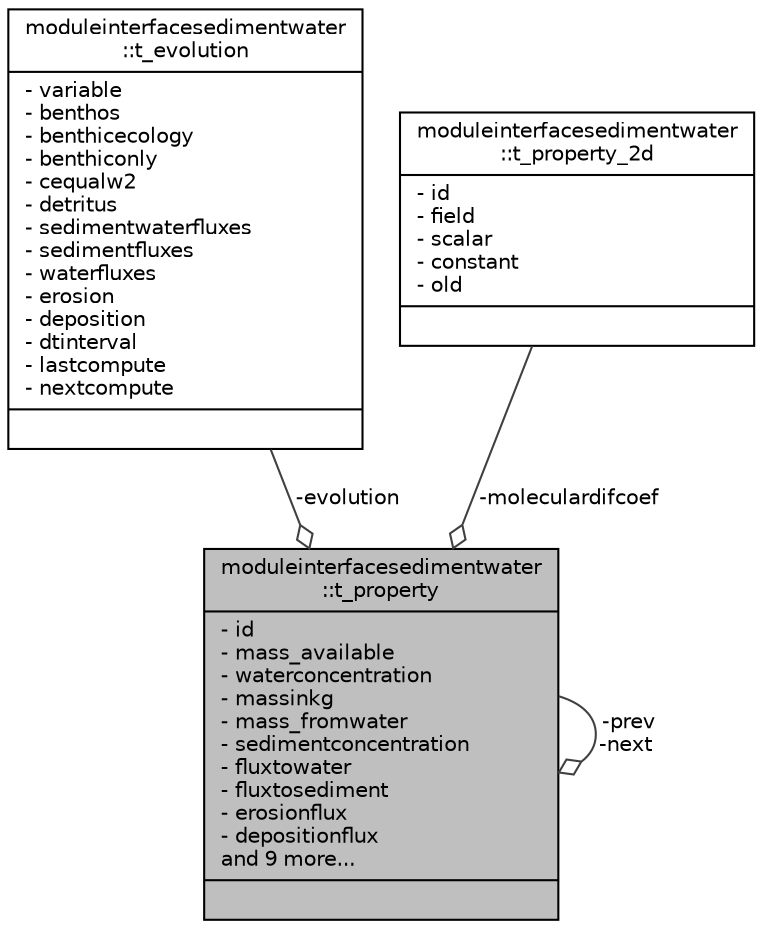 digraph "moduleinterfacesedimentwater::t_property"
{
 // LATEX_PDF_SIZE
  edge [fontname="Helvetica",fontsize="10",labelfontname="Helvetica",labelfontsize="10"];
  node [fontname="Helvetica",fontsize="10",shape=record];
  Node1 [label="{moduleinterfacesedimentwater\l::t_property\n|- id\l- mass_available\l- waterconcentration\l- massinkg\l- mass_fromwater\l- sedimentconcentration\l- fluxtowater\l- fluxtosediment\l- erosionflux\l- depositionflux\land 9 more...\l|}",height=0.2,width=0.4,color="black", fillcolor="grey75", style="filled", fontcolor="black",tooltip=" "];
  Node2 -> Node1 [color="grey25",fontsize="10",style="solid",label=" -evolution" ,arrowhead="odiamond",fontname="Helvetica"];
  Node2 [label="{moduleinterfacesedimentwater\l::t_evolution\n|- variable\l- benthos\l- benthicecology\l- benthiconly\l- cequalw2\l- detritus\l- sedimentwaterfluxes\l- sedimentfluxes\l- waterfluxes\l- erosion\l- deposition\l- dtinterval\l- lastcompute\l- nextcompute\l|}",height=0.2,width=0.4,color="black", fillcolor="white", style="filled",URL="$structmoduleinterfacesedimentwater_1_1t__evolution.html",tooltip=" "];
  Node1 -> Node1 [color="grey25",fontsize="10",style="solid",label=" -prev\n-next" ,arrowhead="odiamond",fontname="Helvetica"];
  Node3 -> Node1 [color="grey25",fontsize="10",style="solid",label=" -moleculardifcoef" ,arrowhead="odiamond",fontname="Helvetica"];
  Node3 [label="{moduleinterfacesedimentwater\l::t_property_2d\n|- id\l- field\l- scalar\l- constant\l- old\l|}",height=0.2,width=0.4,color="black", fillcolor="white", style="filled",URL="$structmoduleinterfacesedimentwater_1_1t__property__2d.html",tooltip=" "];
}
